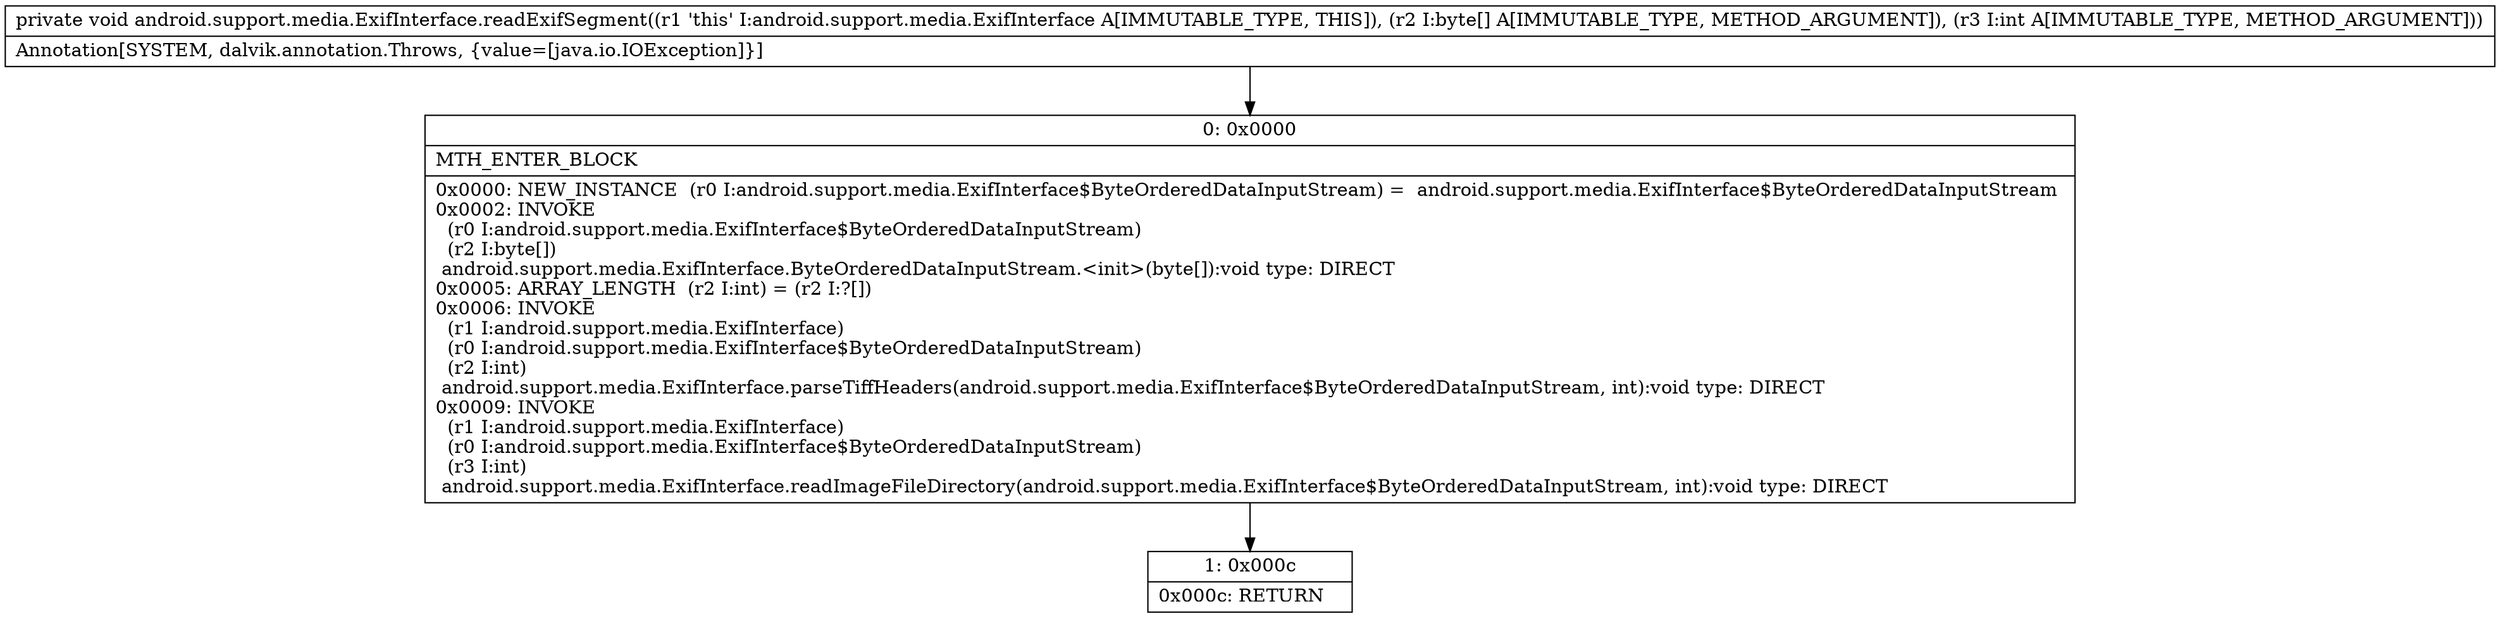 digraph "CFG forandroid.support.media.ExifInterface.readExifSegment([BI)V" {
Node_0 [shape=record,label="{0\:\ 0x0000|MTH_ENTER_BLOCK\l|0x0000: NEW_INSTANCE  (r0 I:android.support.media.ExifInterface$ByteOrderedDataInputStream) =  android.support.media.ExifInterface$ByteOrderedDataInputStream \l0x0002: INVOKE  \l  (r0 I:android.support.media.ExifInterface$ByteOrderedDataInputStream)\l  (r2 I:byte[])\l android.support.media.ExifInterface.ByteOrderedDataInputStream.\<init\>(byte[]):void type: DIRECT \l0x0005: ARRAY_LENGTH  (r2 I:int) = (r2 I:?[]) \l0x0006: INVOKE  \l  (r1 I:android.support.media.ExifInterface)\l  (r0 I:android.support.media.ExifInterface$ByteOrderedDataInputStream)\l  (r2 I:int)\l android.support.media.ExifInterface.parseTiffHeaders(android.support.media.ExifInterface$ByteOrderedDataInputStream, int):void type: DIRECT \l0x0009: INVOKE  \l  (r1 I:android.support.media.ExifInterface)\l  (r0 I:android.support.media.ExifInterface$ByteOrderedDataInputStream)\l  (r3 I:int)\l android.support.media.ExifInterface.readImageFileDirectory(android.support.media.ExifInterface$ByteOrderedDataInputStream, int):void type: DIRECT \l}"];
Node_1 [shape=record,label="{1\:\ 0x000c|0x000c: RETURN   \l}"];
MethodNode[shape=record,label="{private void android.support.media.ExifInterface.readExifSegment((r1 'this' I:android.support.media.ExifInterface A[IMMUTABLE_TYPE, THIS]), (r2 I:byte[] A[IMMUTABLE_TYPE, METHOD_ARGUMENT]), (r3 I:int A[IMMUTABLE_TYPE, METHOD_ARGUMENT]))  | Annotation[SYSTEM, dalvik.annotation.Throws, \{value=[java.io.IOException]\}]\l}"];
MethodNode -> Node_0;
Node_0 -> Node_1;
}

